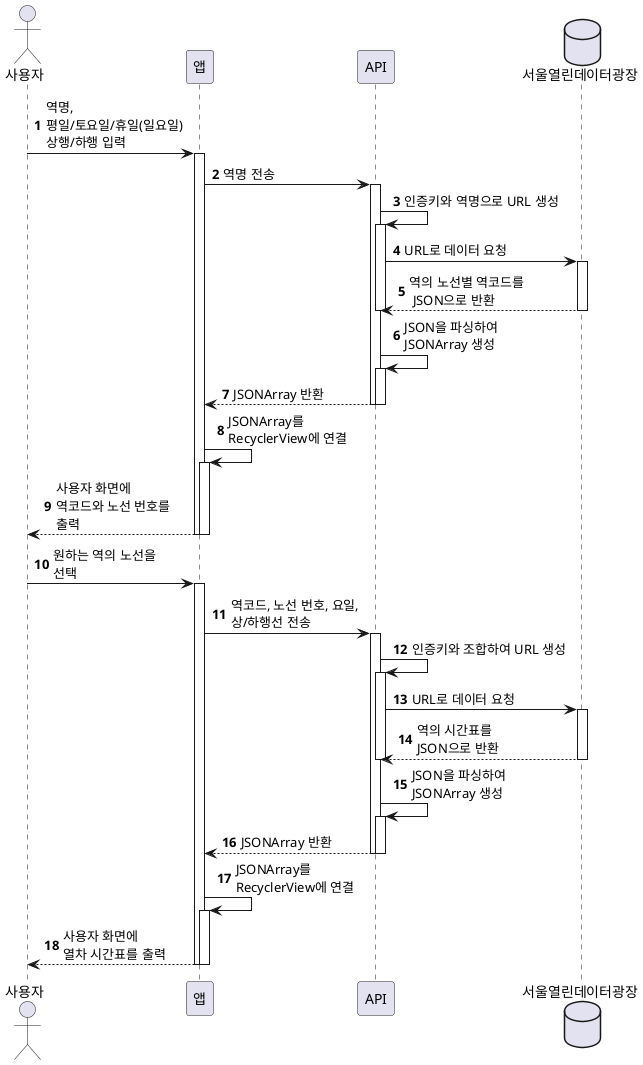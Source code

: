 @startuml
actor 사용자
participant 앱
participant API
database 서울열린데이터광장

autonumber
사용자 -> 앱 : 역명, \n평일/토요일/휴일(일요일)\n상행/하행 입력
activate 앱
앱 -> API : 역명 전송
activate API
API -> API : 인증키와 역명으로 URL 생성
activate API
API -> 서울열린데이터광장 : URL로 데이터 요청
activate 서울열린데이터광장
서울열린데이터광장 --> API : 역의 노선별 역코드를\n JSON으로 반환
deactivate 서울열린데이터광장
deactivate API
API -> API : JSON을 파싱하여 \nJSONArray 생성
activate API
API --> 앱 : JSONArray 반환
deactivate API
deactivate API
앱 -> 앱 : JSONArray를 \nRecyclerView에 연결
activate 앱
앱 --> 사용자 : 사용자 화면에 \n역코드와 노선 번호를 \n출력
deactivate 앱
deactivate 앱
사용자 -> 앱 : 원하는 역의 노선을 \n선택
activate 앱
앱 -> API : 역코드, 노선 번호, 요일,\n상/하행선 전송
activate API
API -> API : 인증키와 조합하여 URL 생성
activate API
API -> 서울열린데이터광장 : URL로 데이터 요청
activate 서울열린데이터광장
서울열린데이터광장 --> API : 역의 시간표를 \nJSON으로 반환
deactivate 서울열린데이터광장
deactivate API
API -> API : JSON을 파싱하여 \nJSONArray 생성
activate API
API --> 앱 : JSONArray 반환
deactivate API
deactivate API
앱 -> 앱 : JSONArray를 \nRecyclerView에 연결
activate 앱
앱 --> 사용자 : 사용자 화면에 \n열차 시간표를 출력
deactivate 앱
deactivate 앱
@enduml
